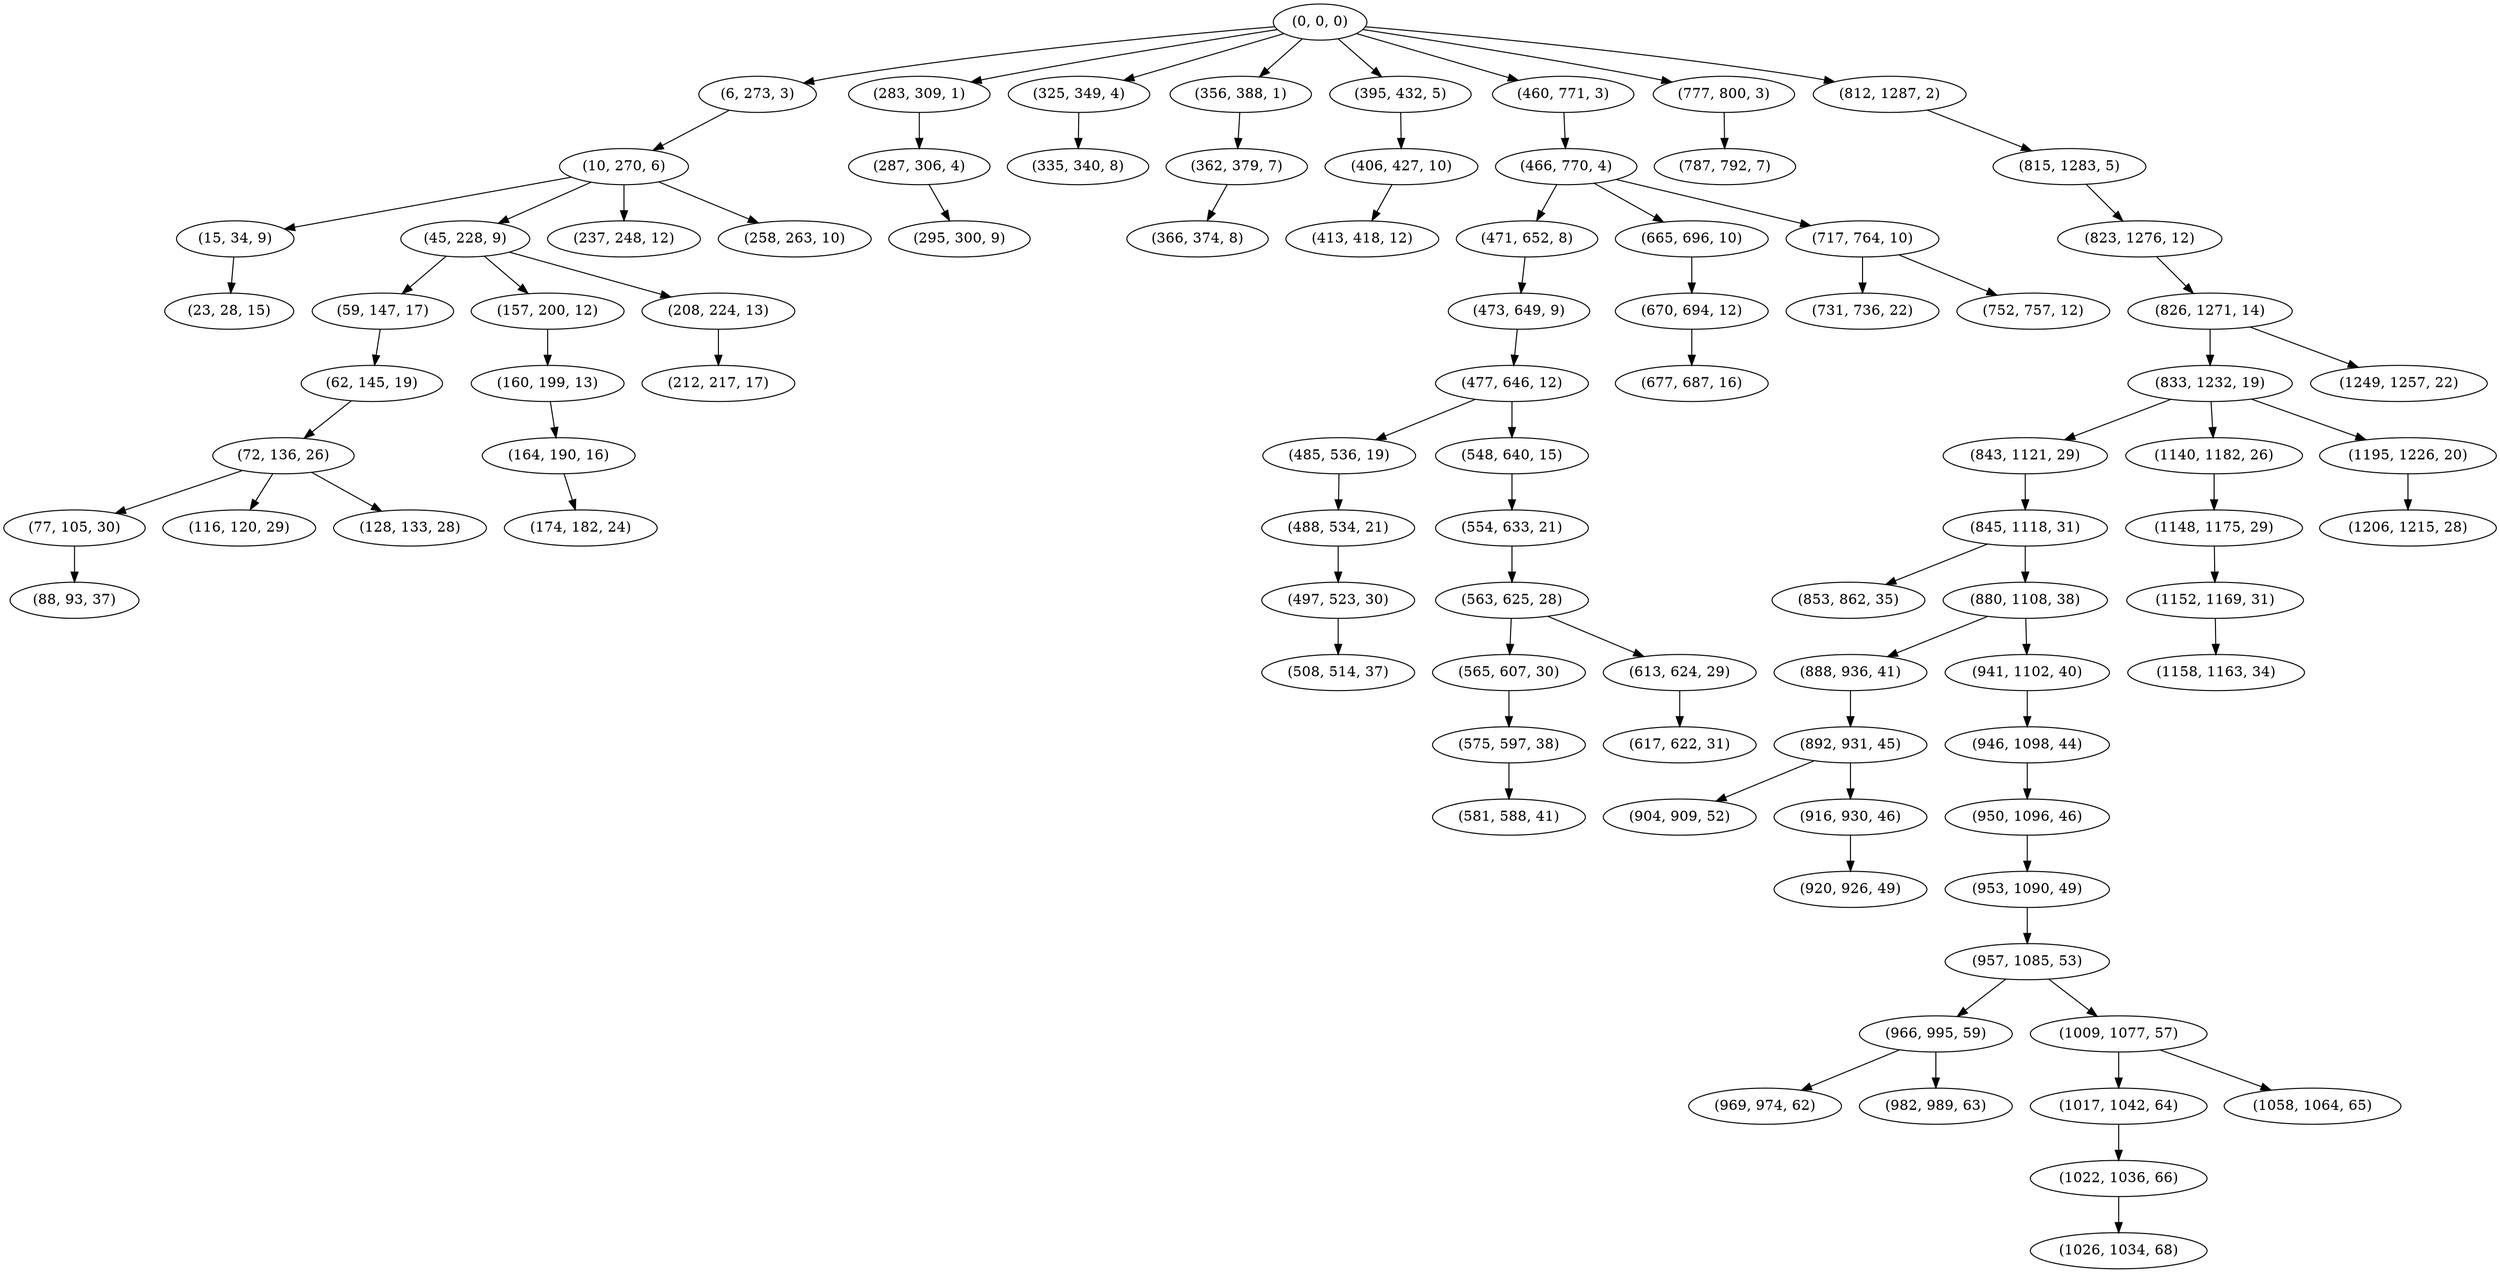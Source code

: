 digraph tree {
    "(0, 0, 0)";
    "(6, 273, 3)";
    "(10, 270, 6)";
    "(15, 34, 9)";
    "(23, 28, 15)";
    "(45, 228, 9)";
    "(59, 147, 17)";
    "(62, 145, 19)";
    "(72, 136, 26)";
    "(77, 105, 30)";
    "(88, 93, 37)";
    "(116, 120, 29)";
    "(128, 133, 28)";
    "(157, 200, 12)";
    "(160, 199, 13)";
    "(164, 190, 16)";
    "(174, 182, 24)";
    "(208, 224, 13)";
    "(212, 217, 17)";
    "(237, 248, 12)";
    "(258, 263, 10)";
    "(283, 309, 1)";
    "(287, 306, 4)";
    "(295, 300, 9)";
    "(325, 349, 4)";
    "(335, 340, 8)";
    "(356, 388, 1)";
    "(362, 379, 7)";
    "(366, 374, 8)";
    "(395, 432, 5)";
    "(406, 427, 10)";
    "(413, 418, 12)";
    "(460, 771, 3)";
    "(466, 770, 4)";
    "(471, 652, 8)";
    "(473, 649, 9)";
    "(477, 646, 12)";
    "(485, 536, 19)";
    "(488, 534, 21)";
    "(497, 523, 30)";
    "(508, 514, 37)";
    "(548, 640, 15)";
    "(554, 633, 21)";
    "(563, 625, 28)";
    "(565, 607, 30)";
    "(575, 597, 38)";
    "(581, 588, 41)";
    "(613, 624, 29)";
    "(617, 622, 31)";
    "(665, 696, 10)";
    "(670, 694, 12)";
    "(677, 687, 16)";
    "(717, 764, 10)";
    "(731, 736, 22)";
    "(752, 757, 12)";
    "(777, 800, 3)";
    "(787, 792, 7)";
    "(812, 1287, 2)";
    "(815, 1283, 5)";
    "(823, 1276, 12)";
    "(826, 1271, 14)";
    "(833, 1232, 19)";
    "(843, 1121, 29)";
    "(845, 1118, 31)";
    "(853, 862, 35)";
    "(880, 1108, 38)";
    "(888, 936, 41)";
    "(892, 931, 45)";
    "(904, 909, 52)";
    "(916, 930, 46)";
    "(920, 926, 49)";
    "(941, 1102, 40)";
    "(946, 1098, 44)";
    "(950, 1096, 46)";
    "(953, 1090, 49)";
    "(957, 1085, 53)";
    "(966, 995, 59)";
    "(969, 974, 62)";
    "(982, 989, 63)";
    "(1009, 1077, 57)";
    "(1017, 1042, 64)";
    "(1022, 1036, 66)";
    "(1026, 1034, 68)";
    "(1058, 1064, 65)";
    "(1140, 1182, 26)";
    "(1148, 1175, 29)";
    "(1152, 1169, 31)";
    "(1158, 1163, 34)";
    "(1195, 1226, 20)";
    "(1206, 1215, 28)";
    "(1249, 1257, 22)";
    "(0, 0, 0)" -> "(6, 273, 3)";
    "(0, 0, 0)" -> "(283, 309, 1)";
    "(0, 0, 0)" -> "(325, 349, 4)";
    "(0, 0, 0)" -> "(356, 388, 1)";
    "(0, 0, 0)" -> "(395, 432, 5)";
    "(0, 0, 0)" -> "(460, 771, 3)";
    "(0, 0, 0)" -> "(777, 800, 3)";
    "(0, 0, 0)" -> "(812, 1287, 2)";
    "(6, 273, 3)" -> "(10, 270, 6)";
    "(10, 270, 6)" -> "(15, 34, 9)";
    "(10, 270, 6)" -> "(45, 228, 9)";
    "(10, 270, 6)" -> "(237, 248, 12)";
    "(10, 270, 6)" -> "(258, 263, 10)";
    "(15, 34, 9)" -> "(23, 28, 15)";
    "(45, 228, 9)" -> "(59, 147, 17)";
    "(45, 228, 9)" -> "(157, 200, 12)";
    "(45, 228, 9)" -> "(208, 224, 13)";
    "(59, 147, 17)" -> "(62, 145, 19)";
    "(62, 145, 19)" -> "(72, 136, 26)";
    "(72, 136, 26)" -> "(77, 105, 30)";
    "(72, 136, 26)" -> "(116, 120, 29)";
    "(72, 136, 26)" -> "(128, 133, 28)";
    "(77, 105, 30)" -> "(88, 93, 37)";
    "(157, 200, 12)" -> "(160, 199, 13)";
    "(160, 199, 13)" -> "(164, 190, 16)";
    "(164, 190, 16)" -> "(174, 182, 24)";
    "(208, 224, 13)" -> "(212, 217, 17)";
    "(283, 309, 1)" -> "(287, 306, 4)";
    "(287, 306, 4)" -> "(295, 300, 9)";
    "(325, 349, 4)" -> "(335, 340, 8)";
    "(356, 388, 1)" -> "(362, 379, 7)";
    "(362, 379, 7)" -> "(366, 374, 8)";
    "(395, 432, 5)" -> "(406, 427, 10)";
    "(406, 427, 10)" -> "(413, 418, 12)";
    "(460, 771, 3)" -> "(466, 770, 4)";
    "(466, 770, 4)" -> "(471, 652, 8)";
    "(466, 770, 4)" -> "(665, 696, 10)";
    "(466, 770, 4)" -> "(717, 764, 10)";
    "(471, 652, 8)" -> "(473, 649, 9)";
    "(473, 649, 9)" -> "(477, 646, 12)";
    "(477, 646, 12)" -> "(485, 536, 19)";
    "(477, 646, 12)" -> "(548, 640, 15)";
    "(485, 536, 19)" -> "(488, 534, 21)";
    "(488, 534, 21)" -> "(497, 523, 30)";
    "(497, 523, 30)" -> "(508, 514, 37)";
    "(548, 640, 15)" -> "(554, 633, 21)";
    "(554, 633, 21)" -> "(563, 625, 28)";
    "(563, 625, 28)" -> "(565, 607, 30)";
    "(563, 625, 28)" -> "(613, 624, 29)";
    "(565, 607, 30)" -> "(575, 597, 38)";
    "(575, 597, 38)" -> "(581, 588, 41)";
    "(613, 624, 29)" -> "(617, 622, 31)";
    "(665, 696, 10)" -> "(670, 694, 12)";
    "(670, 694, 12)" -> "(677, 687, 16)";
    "(717, 764, 10)" -> "(731, 736, 22)";
    "(717, 764, 10)" -> "(752, 757, 12)";
    "(777, 800, 3)" -> "(787, 792, 7)";
    "(812, 1287, 2)" -> "(815, 1283, 5)";
    "(815, 1283, 5)" -> "(823, 1276, 12)";
    "(823, 1276, 12)" -> "(826, 1271, 14)";
    "(826, 1271, 14)" -> "(833, 1232, 19)";
    "(826, 1271, 14)" -> "(1249, 1257, 22)";
    "(833, 1232, 19)" -> "(843, 1121, 29)";
    "(833, 1232, 19)" -> "(1140, 1182, 26)";
    "(833, 1232, 19)" -> "(1195, 1226, 20)";
    "(843, 1121, 29)" -> "(845, 1118, 31)";
    "(845, 1118, 31)" -> "(853, 862, 35)";
    "(845, 1118, 31)" -> "(880, 1108, 38)";
    "(880, 1108, 38)" -> "(888, 936, 41)";
    "(880, 1108, 38)" -> "(941, 1102, 40)";
    "(888, 936, 41)" -> "(892, 931, 45)";
    "(892, 931, 45)" -> "(904, 909, 52)";
    "(892, 931, 45)" -> "(916, 930, 46)";
    "(916, 930, 46)" -> "(920, 926, 49)";
    "(941, 1102, 40)" -> "(946, 1098, 44)";
    "(946, 1098, 44)" -> "(950, 1096, 46)";
    "(950, 1096, 46)" -> "(953, 1090, 49)";
    "(953, 1090, 49)" -> "(957, 1085, 53)";
    "(957, 1085, 53)" -> "(966, 995, 59)";
    "(957, 1085, 53)" -> "(1009, 1077, 57)";
    "(966, 995, 59)" -> "(969, 974, 62)";
    "(966, 995, 59)" -> "(982, 989, 63)";
    "(1009, 1077, 57)" -> "(1017, 1042, 64)";
    "(1009, 1077, 57)" -> "(1058, 1064, 65)";
    "(1017, 1042, 64)" -> "(1022, 1036, 66)";
    "(1022, 1036, 66)" -> "(1026, 1034, 68)";
    "(1140, 1182, 26)" -> "(1148, 1175, 29)";
    "(1148, 1175, 29)" -> "(1152, 1169, 31)";
    "(1152, 1169, 31)" -> "(1158, 1163, 34)";
    "(1195, 1226, 20)" -> "(1206, 1215, 28)";
}

